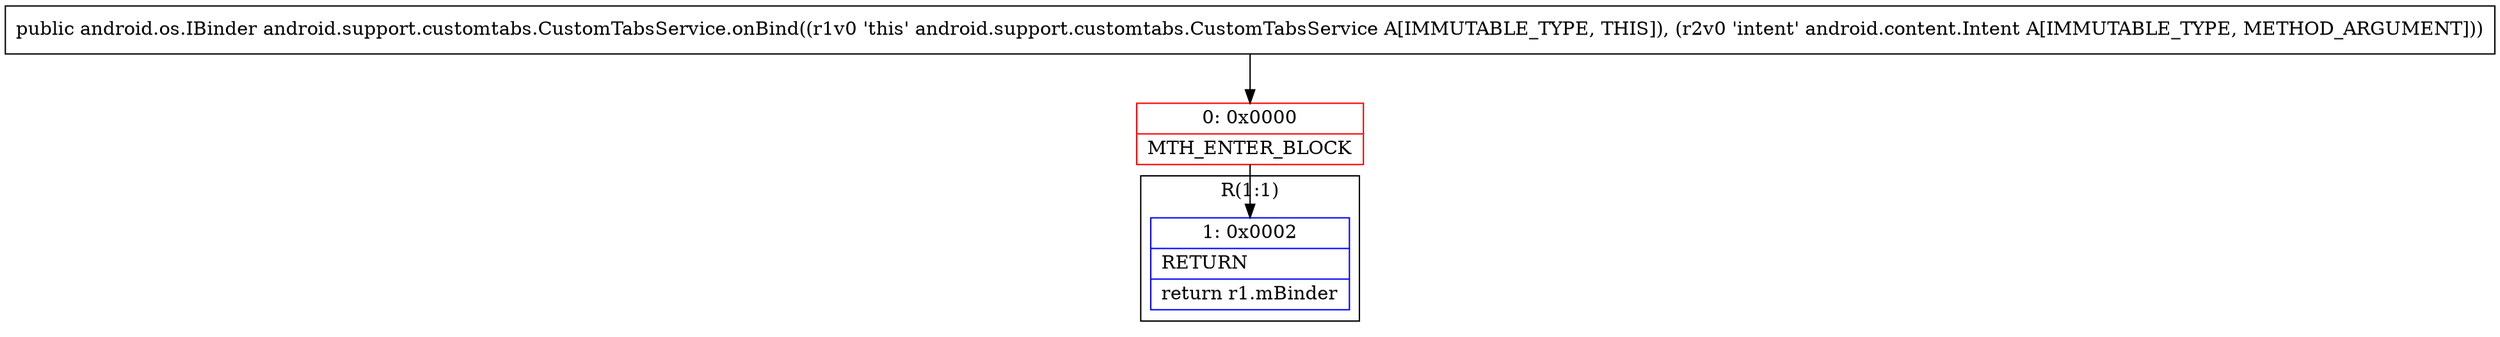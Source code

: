 digraph "CFG forandroid.support.customtabs.CustomTabsService.onBind(Landroid\/content\/Intent;)Landroid\/os\/IBinder;" {
subgraph cluster_Region_1913003737 {
label = "R(1:1)";
node [shape=record,color=blue];
Node_1 [shape=record,label="{1\:\ 0x0002|RETURN\l|return r1.mBinder\l}"];
}
Node_0 [shape=record,color=red,label="{0\:\ 0x0000|MTH_ENTER_BLOCK\l}"];
MethodNode[shape=record,label="{public android.os.IBinder android.support.customtabs.CustomTabsService.onBind((r1v0 'this' android.support.customtabs.CustomTabsService A[IMMUTABLE_TYPE, THIS]), (r2v0 'intent' android.content.Intent A[IMMUTABLE_TYPE, METHOD_ARGUMENT])) }"];
MethodNode -> Node_0;
Node_0 -> Node_1;
}

